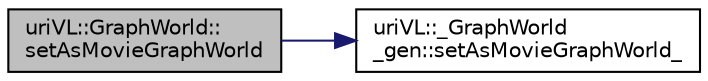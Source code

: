 digraph "uriVL::GraphWorld::setAsMovieGraphWorld"
{
  edge [fontname="Helvetica",fontsize="10",labelfontname="Helvetica",labelfontsize="10"];
  node [fontname="Helvetica",fontsize="10",shape=record];
  rankdir="LR";
  Node1 [label="uriVL::GraphWorld::\lsetAsMovieGraphWorld",height=0.2,width=0.4,color="black", fillcolor="grey75", style="filled", fontcolor="black"];
  Node1 -> Node2 [color="midnightblue",fontsize="10",style="solid",fontname="Helvetica"];
  Node2 [label="uriVL::_GraphWorld\l_gen::setAsMovieGraphWorld_",height=0.2,width=0.4,color="black", fillcolor="white", style="filled",URL="$classuriVL_1_1__GraphWorld__gen.html#a7ec43425aa9225371303ecaabaee8992",tooltip="Sets this _GraphWorld_gen object as the destination of a movie. "];
}
